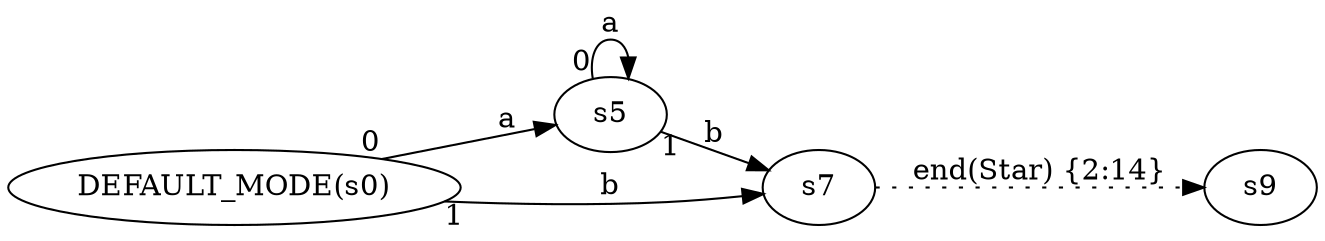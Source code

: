 digraph ATN {
  rankdir=LR;

  "DEFAULT_MODE(s0)" -> s5 [label=a taillabel=0]
  s5 -> s5 [label=a taillabel=0]
  s5 -> s7 [label=b taillabel=1]
  s7 -> s9 [label="end(Star) {2:14}" style=dotted]
  "DEFAULT_MODE(s0)" -> s7 [label=b taillabel=1]
}